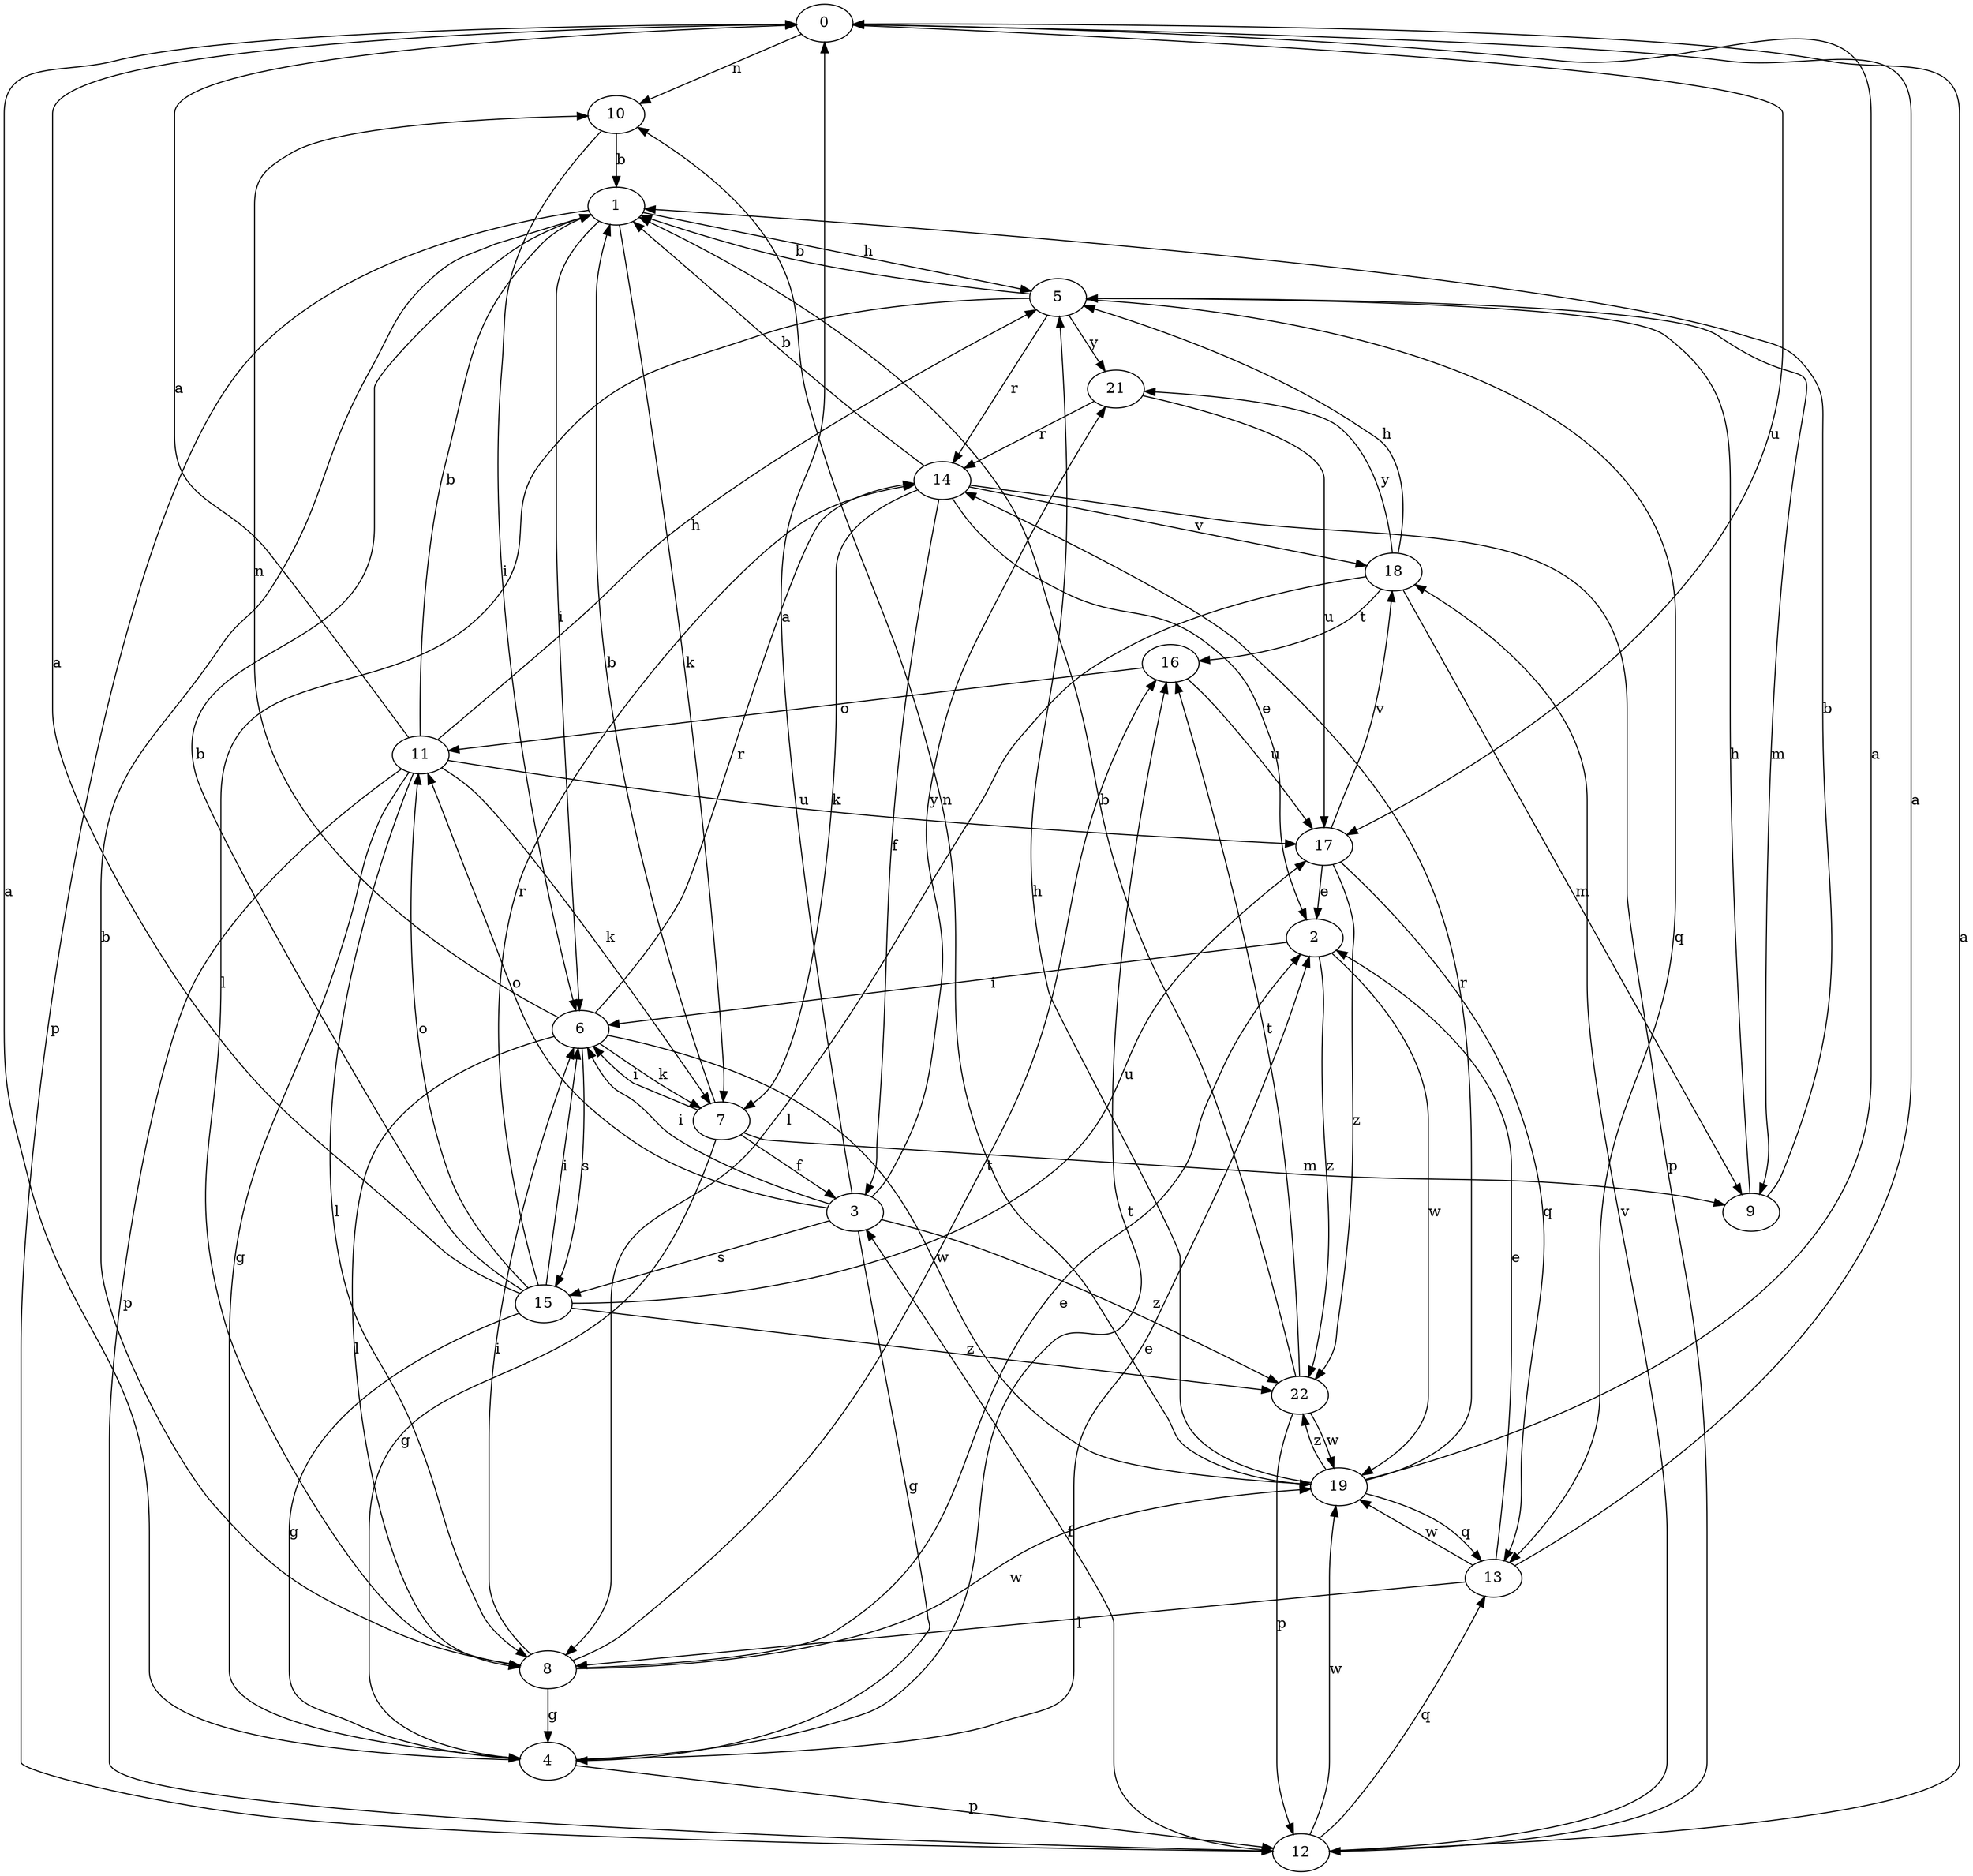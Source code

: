 strict digraph  {
0;
1;
2;
3;
4;
5;
6;
7;
8;
9;
10;
11;
12;
13;
14;
15;
16;
17;
18;
19;
21;
22;
0 -> 10  [label=n];
0 -> 17  [label=u];
1 -> 5  [label=h];
1 -> 6  [label=i];
1 -> 7  [label=k];
1 -> 12  [label=p];
2 -> 6  [label=i];
2 -> 19  [label=w];
2 -> 22  [label=z];
3 -> 0  [label=a];
3 -> 4  [label=g];
3 -> 6  [label=i];
3 -> 11  [label=o];
3 -> 15  [label=s];
3 -> 21  [label=y];
3 -> 22  [label=z];
4 -> 0  [label=a];
4 -> 2  [label=e];
4 -> 12  [label=p];
4 -> 16  [label=t];
5 -> 1  [label=b];
5 -> 8  [label=l];
5 -> 9  [label=m];
5 -> 13  [label=q];
5 -> 14  [label=r];
5 -> 21  [label=y];
6 -> 7  [label=k];
6 -> 8  [label=l];
6 -> 10  [label=n];
6 -> 14  [label=r];
6 -> 15  [label=s];
6 -> 19  [label=w];
7 -> 1  [label=b];
7 -> 3  [label=f];
7 -> 4  [label=g];
7 -> 6  [label=i];
7 -> 9  [label=m];
8 -> 1  [label=b];
8 -> 2  [label=e];
8 -> 4  [label=g];
8 -> 6  [label=i];
8 -> 16  [label=t];
8 -> 19  [label=w];
9 -> 1  [label=b];
9 -> 5  [label=h];
10 -> 1  [label=b];
10 -> 6  [label=i];
11 -> 0  [label=a];
11 -> 1  [label=b];
11 -> 4  [label=g];
11 -> 5  [label=h];
11 -> 7  [label=k];
11 -> 8  [label=l];
11 -> 12  [label=p];
11 -> 17  [label=u];
12 -> 0  [label=a];
12 -> 3  [label=f];
12 -> 13  [label=q];
12 -> 18  [label=v];
12 -> 19  [label=w];
13 -> 0  [label=a];
13 -> 2  [label=e];
13 -> 8  [label=l];
13 -> 19  [label=w];
14 -> 1  [label=b];
14 -> 2  [label=e];
14 -> 3  [label=f];
14 -> 7  [label=k];
14 -> 12  [label=p];
14 -> 18  [label=v];
15 -> 0  [label=a];
15 -> 1  [label=b];
15 -> 4  [label=g];
15 -> 6  [label=i];
15 -> 11  [label=o];
15 -> 14  [label=r];
15 -> 17  [label=u];
15 -> 22  [label=z];
16 -> 11  [label=o];
16 -> 17  [label=u];
17 -> 2  [label=e];
17 -> 13  [label=q];
17 -> 18  [label=v];
17 -> 22  [label=z];
18 -> 5  [label=h];
18 -> 8  [label=l];
18 -> 9  [label=m];
18 -> 16  [label=t];
18 -> 21  [label=y];
19 -> 0  [label=a];
19 -> 5  [label=h];
19 -> 10  [label=n];
19 -> 13  [label=q];
19 -> 14  [label=r];
19 -> 22  [label=z];
21 -> 14  [label=r];
21 -> 17  [label=u];
22 -> 1  [label=b];
22 -> 12  [label=p];
22 -> 16  [label=t];
22 -> 19  [label=w];
}
